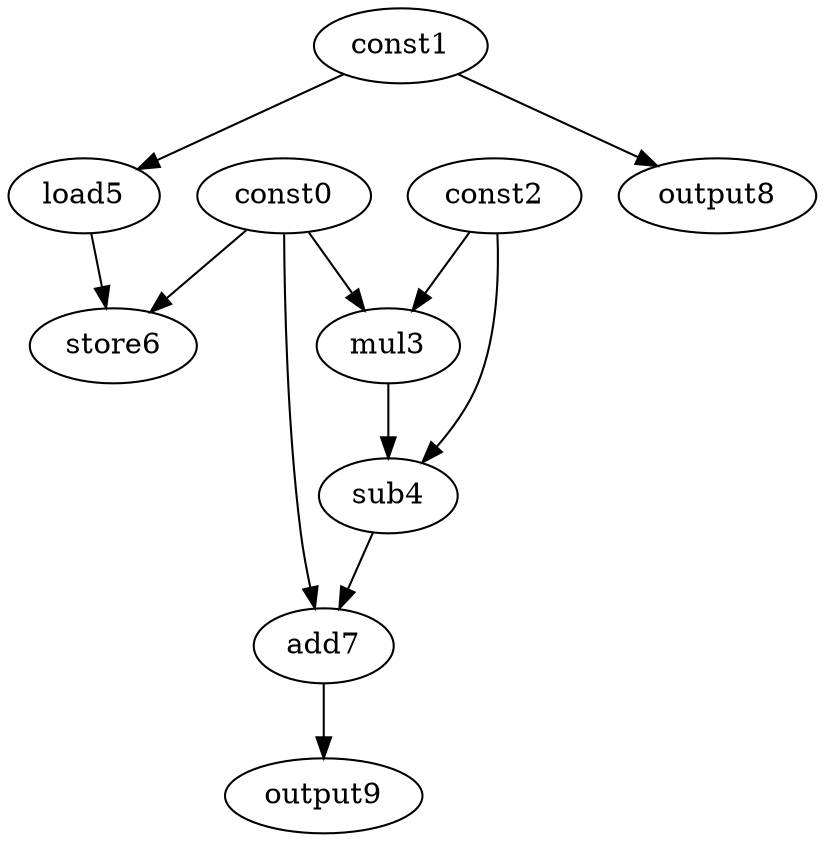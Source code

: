 digraph G { 
const0[opcode=const]; 
const1[opcode=const]; 
const2[opcode=const]; 
mul3[opcode=mul]; 
sub4[opcode=sub]; 
load5[opcode=load]; 
store6[opcode=store]; 
add7[opcode=add]; 
output8[opcode=output]; 
output9[opcode=output]; 
const0->mul3[operand=0];
const2->mul3[operand=1];
const1->load5[operand=0];
const1->output8[operand=0];
const2->sub4[operand=0];
mul3->sub4[operand=1];
const0->store6[operand=0];
load5->store6[operand=1];
const0->add7[operand=0];
sub4->add7[operand=1];
add7->output9[operand=0];
}
